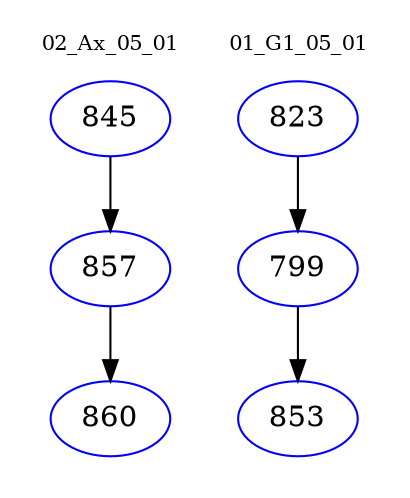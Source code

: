 digraph{
subgraph cluster_0 {
color = white
label = "02_Ax_05_01";
fontsize=10;
T0_845 [label="845", color="blue"]
T0_845 -> T0_857 [color="black"]
T0_857 [label="857", color="blue"]
T0_857 -> T0_860 [color="black"]
T0_860 [label="860", color="blue"]
}
subgraph cluster_1 {
color = white
label = "01_G1_05_01";
fontsize=10;
T1_823 [label="823", color="blue"]
T1_823 -> T1_799 [color="black"]
T1_799 [label="799", color="blue"]
T1_799 -> T1_853 [color="black"]
T1_853 [label="853", color="blue"]
}
}
